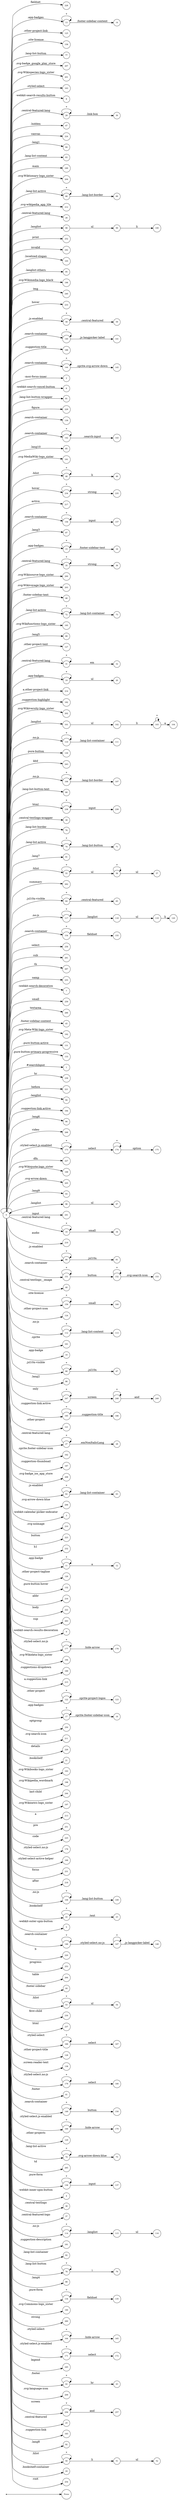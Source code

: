 digraph NFA {
  rankdir=LR;
  node [shape=circle, fontsize=10];
  __start [shape=point, label=""];
  __start -> None;
  228 [label="228"];
  249 [label="249"];
  155 [label="155"];
  13 [label="13"];
  79 [label="79"];
  125 [label="125"];
  158 [label="158"];
  77 [label="77"];
  207 [label="207"];
  120 [label="120"];
  201 [label="201"];
  163 [label="163"];
  8 [label="8"];
  119 [label="119"];
  116 [label="116"];
  29 [label="29"];
  141 [label="141"];
  47 [label="47"];
  224 [label="224"];
  84 [label="84"];
  167 [label="167"];
  137 [label="137"];
  28 [label="28"];
  83 [label="83"];
  246 [label="246"];
  150 [label="150"];
  204 [label="204"];
  68 [label="68"];
  212 [label="212"];
  107 [label="107"];
  26 [label="26"];
  98 [label="98"];
  252 [label="252"];
  242 [label="242"];
  105 [label="105"];
  32 [label="32"];
  95 [label="95"];
  57 [label="57"];
  109 [label="109"];
  123 [label="123"];
  196 [label="196"];
  240 [label="240"];
  103 [label="103"];
  233 [label="233"];
  58 [label="58"];
  235 [label="235"];
  140 [label="140"];
  153 [label="153"];
  188 [label="188"];
  144 [label="144"];
  2 [label="2"];
  6 [label="6"];
  257 [label="257"];
  81 [label="81"];
  229 [label="229"];
  139 [label="139"];
  248 [label="248"];
  142 [label="142"];
  85 [label="85"];
  191 [label="191"];
  48 [label="48"];
  234 [label="234"];
  217 [label="217"];
  156 [label="156"];
  87 [label="87"];
  15 [label="15"];
  35 [label="35"];
  200 [label="200"];
  203 [label="203"];
  46 [label="46"];
  72 [label="72"];
  115 [label="115"];
  195 [label="195"];
  89 [label="89"];
  127 [label="127"];
  31 [label="31"];
  19 [label="19"];
  135 [label="135"];
  214 [label="214"];
  182 [label="182"];
  14 [label="14"];
  202 [label="202"];
  101 [label="101"];
  100 [label="100"];
  110 [label="110"];
  152 [label="152"];
  143 [label="143"];
  130 [label="130"];
  243 [label="243"];
  106 [label="106"];
  80 [label="80"];
  238 [label="238"];
  39 [label="39"];
  170 [label="170"];
  76 [label="76"];
  70 [label="70"];
  73 [label="73"];
  91 [label="91"];
  55 [label="55"];
  262 [label="262"];
  64 [label="64"];
  117 [label="117"];
  154 [label="154"];
  258 [label="258"];
  261 [label="261"];
  267 [label="267"];
  255 [label="255"];
  97 [label="97"];
  7 [label="7"];
  69 [label="69"];
  102 [label="102"];
  259 [label="259"];
  266 [label="266"];
  111 [label="111"];
  45 [label="45"];
  192 [label="192"];
  131 [label="131"];
  133 [label="133"];
  1 [label="1"];
  236 [label="236"];
  221 [label="221"];
  94 [label="94"];
  184 [label="184"];
  90 [label="90"];
  268 [label="268"];
  54 [label="54"];
  173 [label="173"];
  175 [label="175"];
  227 [label="227"];
  12 [label="12"];
  75 [label="75"];
  18 [label="18"];
  199 [label="199"];
  205 [label="205"];
  93 [label="93"];
  96 [label="96"];
  241 [label="241"];
  33 [label="33"];
  219 [label="219"];
  23 [label="23"];
  60 [label="60"];
  151 [label="151"];
  160 [label="160"];
  40 [label="40"];
  159 [label="159"];
  124 [label="124"];
  112 [label="112"];
  161 [label="161"];
  10 [label="10"];
  66 [label="66"];
  51 [label="51"];
  30 [label="30"];
  86 [label="86"];
  247 [label="247"];
  185 [label="185"];
  34 [label="34"];
  239 [label="239"];
  186 [label="186"];
  145 [label="145"];
  121 [label="121"];
  27 [label="27"];
  162 [label="162"];
  180 [label="180"];
  187 [label="187"];
  208 [label="208"];
  62 [label="62"];
  206 [label="206"];
  3 [label="3"];
  210 [label="210"];
  223 [label="223"];
  232 [label="232"];
  11 [label="11"];
  126 [label="126"];
  147 [label="147"];
  132 [label="132"];
  216 [label="216"];
  222 [label="222"];
  61 [label="61"];
  172 [label="172"];
  263 [label="263"];
  9 [label="9"];
  177 [label="177"];
  194 [label="194"];
  189 [label="189"];
  178 [label="178"];
  215 [label="215"];
  65 [label="65"];
  122 [label="122"];
  17 [label="17"];
  71 [label="71"];
  104 [label="104"];
  250 [label="250"];
  211 [label="211"];
  226 [label="226"];
  21 [label="21"];
  193 [label="193"];
  198 [label="198"];
  56 [label="56"];
  244 [label="244"];
  49 [label="49"];
  174 [label="174"];
  148 [label="148"];
  63 [label="63"];
  197 [label="197"];
  213 [label="213"];
  251 [label="251"];
  225 [label="225"];
  176 [label="176"];
  67 [label="67"];
  168 [label="168"];
  231 [label="231"];
  218 [label="218"];
  108 [label="108"];
  22 [label="22"];
  5 [label="5"];
  146 [label="146"];
  220 [label="220"];
  253 [label="253"];
  52 [label="52"];
  264 [label="264"];
  44 [label="44"];
  53 [label="53"];
  230 [label="230"];
  36 [label="36"];
  237 [label="237"];
  166 [label="166"];
  128 [label="128"];
  138 [label="138"];
  99 [label="99"];
  179 [label="179"];
  41 [label="41"];
  149 [label="149"];
  169 [label="169"];
  20 [label="20"];
  129 [label="129"];
  74 [label="74"];
  118 [label="118"];
  265 [label="265"];
  136 [label="136"];
  4 [label="4"];
  16 [label="16"];
  0 [label="0"];
  43 [label="43"];
  38 [label="38"];
  37 [label="37"];
  114 [label="114"];
  181 [label="181"];
  82 [label="82"];
  78 [label="78"];
  88 [label="88"];
  134 [label="134"];
  157 [label="157"];
  190 [label="190"];
  260 [label="260"];
  164 [label="164"];
  171 [label="171"];
  245 [label="245"];
  42 [label="42"];
  59 [label="59"];
  209 [label="209"];
  256 [label="256"];
  25 [label="25"];
  183 [label="183"];
  92 [label="92"];
  50 [label="50"];
  24 [label="24"];
  113 [label="113"];
  254 [label="254"];
  165 [label="165"];
  { node [shape=doublecircle]; 1 2 3 4 5 6 7 8 9 10 12 14 16 18 20 21 23 24 25 26 28 30 32 34 36 37 38 39 40 41 43 44 45 46 47 49 52 54 57 59 61 63 65 67 69 71 73 75 76 77 79 80 81 82 83 84 85 86 87 88 89 90 91 92 93 94 95 97 100 104 105 107 109 111 113 116 120 121 123 124 125 126 127 128 129 130 131 132 133 135 137 138 139 141 143 145 148 150 153 155 157 158 160 161 162 163 165 167 168 170 172 175 176 178 180 181 182 183 184 186 187 188 189 190 191 192 193 194 195 196 197 198 199 200 201 202 203 204 205 206 207 208 209 210 211 212 213 214 215 216 217 218 219 220 221 222 223 224 225 226 227 228 229 230 231 232 233 235 236 237 239 240 241 242 243 244 245 246 249 250 251 252 253 254 255 257 258 259 260 261 262 263 264 265 266 267 268 }
  0 -> 0 [label="*"];
  0 -> 1 [label="#searchInput"];
  0 -> 2 [label="-moz-focus-inner"];
  0 -> 3 [label="-webkit-calendar-picker-indicator"];
  0 -> 4 [label="-webkit-inner-spin-button"];
  0 -> 5 [label="-webkit-outer-spin-button"];
  0 -> 6 [label="-webkit-search-cancel-button"];
  0 -> 7 [label="-webkit-search-decoration"];
  0 -> 8 [label="-webkit-search-results-button"];
  0 -> 9 [label="-webkit-search-results-decoration"];
  0 -> 10 [label=".app-badge"];
  0 -> 11 [label=".app-badge"];
  11 -> 11 [label="*"];
  11 -> 12 [label="a"];
  0 -> 13 [label=".app-badges"];
  13 -> 13 [label="*"];
  13 -> 14 [label=".footer-sidebar-content"];
  0 -> 15 [label=".app-badges"];
  15 -> 15 [label="*"];
  15 -> 16 [label=".footer-sidebar-text"];
  0 -> 17 [label=".app-badges"];
  17 -> 17 [label="*"];
  17 -> 18 [label=".sprite.footer-sidebar-icon"];
  0 -> 19 [label=".app-badges"];
  19 -> 19 [label="*"];
  19 -> 20 [label="ul"];
  0 -> 21 [label=".bookshelf"];
  0 -> 22 [label=".bookshelf"];
  22 -> 22 [label="*"];
  22 -> 23 [label=".text"];
  0 -> 24 [label=".bookshelf-container"];
  0 -> 25 [label=".central-featured"];
  0 -> 26 [label=".central-featured-lang"];
  0 -> 27 [label=".central-featured-lang"];
  27 -> 27 [label="*"];
  27 -> 28 [label=".emNonItalicLang"];
  0 -> 29 [label=".central-featured-lang"];
  29 -> 29 [label="*"];
  29 -> 30 [label=".link-box"];
  0 -> 31 [label=".central-featured-lang"];
  31 -> 31 [label="*"];
  31 -> 32 [label="em"];
  0 -> 33 [label=".central-featured-lang"];
  33 -> 33 [label="*"];
  33 -> 34 [label="small"];
  0 -> 35 [label=".central-featured-lang"];
  35 -> 35 [label="*"];
  35 -> 36 [label="strong"];
  0 -> 37 [label=".central-featured-logo"];
  0 -> 38 [label=".central-textlogo"];
  0 -> 39 [label=".central-textlogo-wrapper"];
  0 -> 40 [label=".central-textlogo__image"];
  0 -> 41 [label=".footer"];
  0 -> 42 [label=".footer"];
  42 -> 42 [label="*"];
  42 -> 43 [label="hr"];
  0 -> 44 [label=".footer-sidebar"];
  0 -> 45 [label=".footer-sidebar-content"];
  0 -> 46 [label=".footer-sidebar-text"];
  0 -> 47 [label=".hidden"];
  0 -> 48 [label=".hlist"];
  48 -> 48 [label="*"];
  48 -> 49 [label="li"];
  0 -> 50 [label=".hlist"];
  50 -> 50 [label="*"];
  50 -> 51 [label="li"];
  51 -> 52 [label="ul"];
  0 -> 53 [label=".hlist"];
  53 -> 53 [label="*"];
  53 -> 54 [label="ul"];
  0 -> 55 [label=".hlist"];
  55 -> 55 [label="*"];
  55 -> 56 [label="ul"];
  56 -> 56 [label="*"];
  56 -> 57 [label="ul"];
  0 -> 58 [label=".js-enabled"];
  58 -> 58 [label="*"];
  58 -> 59 [label=".central-featured"];
  0 -> 60 [label=".js-enabled"];
  60 -> 60 [label="*"];
  60 -> 61 [label=".jsl10n"];
  0 -> 62 [label=".js-enabled"];
  62 -> 62 [label="*"];
  62 -> 63 [label=".lang-list-container"];
  0 -> 64 [label=".jsl10n-visible"];
  64 -> 64 [label="*"];
  64 -> 65 [label=".central-featured"];
  0 -> 66 [label=".jsl10n-visible"];
  66 -> 66 [label="*"];
  66 -> 67 [label=".jsl10n"];
  0 -> 68 [label=".lang-list-active"];
  68 -> 68 [label="*"];
  68 -> 69 [label=".lang-list-border"];
  0 -> 70 [label=".lang-list-active"];
  70 -> 70 [label="*"];
  70 -> 71 [label=".lang-list-button"];
  0 -> 72 [label=".lang-list-active"];
  72 -> 72 [label="*"];
  72 -> 73 [label=".lang-list-container"];
  0 -> 74 [label=".lang-list-active"];
  74 -> 74 [label="*"];
  74 -> 75 [label=".svg-arrow-down-blue"];
  0 -> 76 [label=".lang-list-border"];
  0 -> 77 [label=".lang-list-button"];
  0 -> 78 [label=".lang-list-button"];
  78 -> 78 [label="*"];
  78 -> 79 [label="i"];
  0 -> 80 [label=".lang-list-button-text"];
  0 -> 81 [label=".lang-list-button-wrapper"];
  0 -> 82 [label=".lang-list-container"];
  0 -> 83 [label=".lang-list-content"];
  0 -> 84 [label=".lang1"];
  0 -> 85 [label=".lang10"];
  0 -> 86 [label=".lang2"];
  0 -> 87 [label=".lang3"];
  0 -> 88 [label=".lang4"];
  0 -> 89 [label=".lang5"];
  0 -> 90 [label=".lang6"];
  0 -> 91 [label=".lang7"];
  0 -> 92 [label=".lang8"];
  0 -> 93 [label=".lang9"];
  0 -> 94 [label=".langlist"];
  0 -> 95 [label=".langlist-others"];
  0 -> 96 [label=".langlist"];
  96 -> 97 [label="ul"];
  0 -> 98 [label=".langlist"];
  98 -> 99 [label="ul"];
  99 -> 100 [label="li"];
  0 -> 101 [label=".langlist"];
  101 -> 102 [label="ul"];
  102 -> 103 [label="li"];
  103 -> 103 [label="*"];
  103 -> 104 [label="a"];
  0 -> 105 [label=".localized-slogan"];
  0 -> 106 [label=".no-js"];
  106 -> 106 [label="*"];
  106 -> 107 [label=".lang-list-border"];
  0 -> 108 [label=".no-js"];
  108 -> 108 [label="*"];
  108 -> 109 [label=".lang-list-button"];
  0 -> 110 [label=".no-js"];
  110 -> 110 [label="*"];
  110 -> 111 [label=".lang-list-container"];
  0 -> 112 [label=".no-js"];
  112 -> 112 [label="*"];
  112 -> 113 [label=".lang-list-content"];
  0 -> 114 [label=".no-js"];
  114 -> 114 [label="*"];
  114 -> 115 [label=".langlist"];
  115 -> 116 [label="ul"];
  0 -> 117 [label=".no-js"];
  117 -> 117 [label="*"];
  117 -> 118 [label=".langlist"];
  118 -> 119 [label="ul"];
  119 -> 120 [label="li"];
  0 -> 121 [label=".other-project"];
  0 -> 122 [label=".other-project"];
  122 -> 122 [label="*"];
  122 -> 123 [label=".sprite-project-logos"];
  0 -> 124 [label=".other-project-icon"];
  0 -> 125 [label=".other-project-link"];
  0 -> 126 [label=".other-project-tagline"];
  0 -> 127 [label=".other-project-text"];
  0 -> 128 [label=".other-project-title"];
  0 -> 129 [label=".other-projects"];
  0 -> 130 [label=".pure-button"];
  0 -> 131 [label=".pure-button-active"];
  0 -> 132 [label=".pure-button-hover"];
  0 -> 133 [label=".pure-button-primary-progressive"];
  0 -> 134 [label=".pure-form"];
  134 -> 134 [label="*"];
  134 -> 135 [label="fieldset"];
  0 -> 136 [label=".pure-form"];
  136 -> 136 [label="*"];
  136 -> 137 [label="input"];
  0 -> 138 [label=".screen-reader-text"];
  0 -> 139 [label=".search-container"];
  0 -> 140 [label=".search-container"];
  140 -> 140 [label="*"];
  140 -> 141 [label=".js-langpicker-label"];
  0 -> 142 [label=".search-container"];
  142 -> 142 [label="*"];
  142 -> 143 [label=".search-input"];
  0 -> 144 [label=".search-container"];
  144 -> 144 [label="*"];
  144 -> 145 [label=".sprite.svg-arrow-down"];
  0 -> 146 [label=".search-container"];
  146 -> 146 [label="*"];
  146 -> 147 [label=".styled-select.no-js"];
  147 -> 147 [label="*"];
  147 -> 148 [label=".js-langpicker-label"];
  0 -> 149 [label=".search-container"];
  149 -> 149 [label="*"];
  149 -> 150 [label="button"];
  0 -> 151 [label=".search-container"];
  151 -> 151 [label="*"];
  151 -> 152 [label="button"];
  152 -> 152 [label="*"];
  152 -> 153 [label=".svg-search-icon"];
  0 -> 154 [label=".search-container"];
  154 -> 154 [label="*"];
  154 -> 155 [label="fieldset"];
  0 -> 156 [label=".search-container"];
  156 -> 156 [label="*"];
  156 -> 157 [label="input"];
  0 -> 158 [label=".site-license"];
  0 -> 159 [label=".site-license"];
  159 -> 159 [label="*"];
  159 -> 160 [label="small"];
  0 -> 161 [label=".sprite"];
  0 -> 162 [label=".sprite.footer-sidebar-icon"];
  0 -> 163 [label=".styled-select"];
  0 -> 164 [label=".styled-select"];
  164 -> 164 [label="*"];
  164 -> 165 [label=".hide-arrow"];
  0 -> 166 [label=".styled-select"];
  166 -> 166 [label="*"];
  166 -> 167 [label="select"];
  0 -> 168 [label=".styled-select-active-helper"];
  0 -> 169 [label=".styled-select.js-enabled"];
  169 -> 169 [label="*"];
  169 -> 170 [label=".hide-arrow"];
  0 -> 171 [label=".styled-select.js-enabled"];
  171 -> 171 [label="*"];
  171 -> 172 [label="select"];
  0 -> 173 [label=".styled-select.js-enabled"];
  173 -> 173 [label="*"];
  173 -> 174 [label="select"];
  174 -> 174 [label="*"];
  174 -> 175 [label="option"];
  0 -> 176 [label=".styled-select.no-js"];
  0 -> 177 [label=".styled-select.no-js"];
  177 -> 177 [label="*"];
  177 -> 178 [label=".hide-arrow"];
  0 -> 179 [label=".styled-select.no-js"];
  179 -> 179 [label="*"];
  179 -> 180 [label="select"];
  0 -> 181 [label=".suggestion-description"];
  0 -> 182 [label=".suggestion-highlight"];
  0 -> 183 [label=".suggestion-link"];
  0 -> 184 [label=".suggestion-link.active"];
  0 -> 185 [label=".suggestion-link.active"];
  185 -> 185 [label="*"];
  185 -> 186 [label=".suggestion-title"];
  0 -> 187 [label=".suggestion-thumbnail"];
  0 -> 188 [label=".suggestion-title"];
  0 -> 189 [label=".suggestions-dropdown"];
  0 -> 190 [label=".svg-Commons-logo_sister"];
  0 -> 191 [label=".svg-MediaWiki-logo_sister"];
  0 -> 192 [label=".svg-Meta-Wiki-logo_sister"];
  0 -> 193 [label=".svg-Wikibooks-logo_sister"];
  0 -> 194 [label=".svg-Wikidata-logo_sister"];
  0 -> 195 [label=".svg-Wikifunctions-logo_sister"];
  0 -> 196 [label=".svg-Wikimedia-logo_black"];
  0 -> 197 [label=".svg-Wikinews-logo_sister"];
  0 -> 198 [label=".svg-Wikipedia_wordmark"];
  0 -> 199 [label=".svg-Wikiquote-logo_sister"];
  0 -> 200 [label=".svg-Wikisource-logo_sister"];
  0 -> 201 [label=".svg-Wikispecies-logo_sister"];
  0 -> 202 [label=".svg-Wikiversity-logo_sister"];
  0 -> 203 [label=".svg-Wikivoyage-logo_sister"];
  0 -> 204 [label=".svg-Wiktionary-logo_sister"];
  0 -> 205 [label=".svg-arrow-down"];
  0 -> 206 [label=".svg-arrow-down-blue"];
  0 -> 207 [label=".svg-badge_google_play_store"];
  0 -> 208 [label=".svg-badge_ios_app_store"];
  0 -> 209 [label=".svg-language-icon"];
  0 -> 210 [label=".svg-noimage"];
  0 -> 211 [label=".svg-search-icon"];
  0 -> 212 [label=".svg-wikipedia_app_tile"];
  0 -> 213 [label="a"];
  0 -> 214 [label="a.other-project-link"];
  0 -> 215 [label="a.suggestion-link"];
  0 -> 216 [label="abbr"];
  0 -> 217 [label="active"];
  0 -> 218 [label="after"];
  0 -> 219 [label="audio"];
  0 -> 220 [label="b"];
  0 -> 221 [label="before"];
  0 -> 222 [label="body"];
  0 -> 223 [label="button"];
  0 -> 224 [label="canvas"];
  0 -> 225 [label="code"];
  0 -> 226 [label="details"];
  0 -> 227 [label="dfn"];
  0 -> 228 [label="fieldset"];
  0 -> 229 [label="figure"];
  0 -> 230 [label="first-child"];
  0 -> 231 [label="focus"];
  0 -> 232 [label="h1"];
  0 -> 233 [label="hover"];
  0 -> 234 [label="hover"];
  234 -> 234 [label="*"];
  234 -> 235 [label="strong"];
  0 -> 236 [label="hr"];
  0 -> 237 [label="html"];
  0 -> 238 [label="html"];
  238 -> 238 [label="*"];
  238 -> 239 [label="input"];
  0 -> 240 [label="img"];
  0 -> 241 [label="input"];
  0 -> 242 [label="invalid"];
  0 -> 243 [label="kbd"];
  0 -> 244 [label="last-child"];
  0 -> 245 [label="legend"];
  0 -> 246 [label="main"];
  0 -> 247 [label="only"];
  247 -> 247 [label="*"];
  247 -> 248 [label="screen"];
  248 -> 248 [label="*"];
  248 -> 249 [label="and"];
  0 -> 250 [label="optgroup"];
  0 -> 251 [label="pre"];
  0 -> 252 [label="print"];
  0 -> 253 [label="progress"];
  0 -> 254 [label="root"];
  0 -> 255 [label="samp"];
  0 -> 256 [label="screen"];
  256 -> 256 [label="*"];
  256 -> 257 [label="and"];
  0 -> 258 [label="select"];
  0 -> 259 [label="small"];
  0 -> 260 [label="strong"];
  0 -> 261 [label="sub"];
  0 -> 262 [label="summary"];
  0 -> 263 [label="sup"];
  0 -> 264 [label="table"];
  0 -> 265 [label="td"];
  0 -> 266 [label="textarea"];
  0 -> 267 [label="th"];
  0 -> 268 [label="video"];
}
